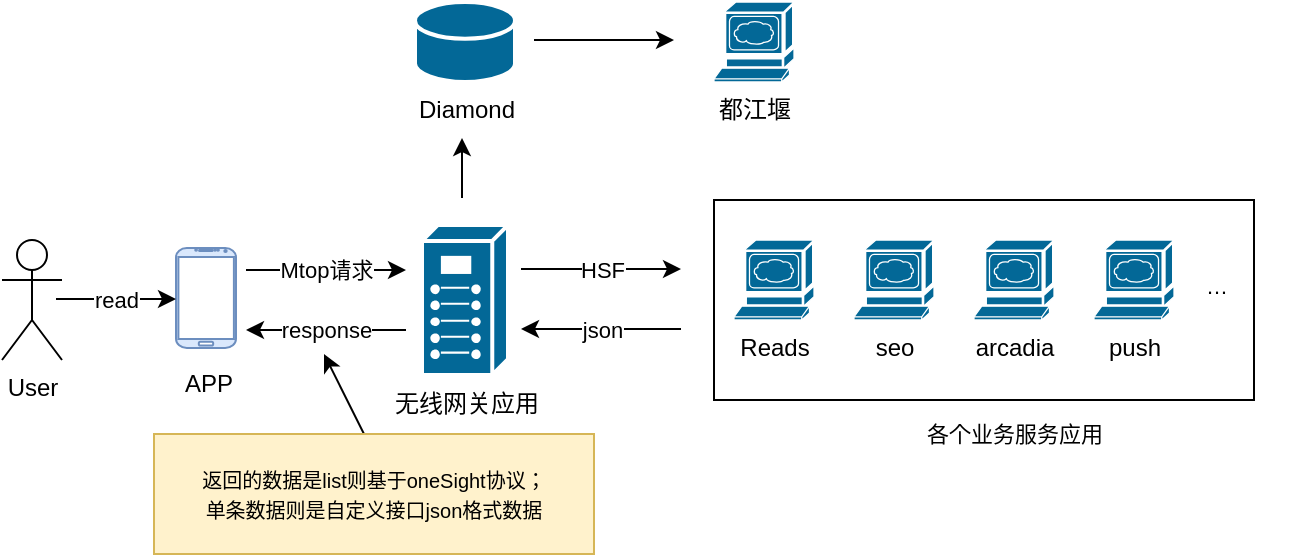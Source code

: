 <mxfile version="21.6.8" type="github">
  <diagram name="第 1 页" id="1T55bjNrYoNuEcZIeqms">
    <mxGraphModel dx="985" dy="430" grid="1" gridSize="10" guides="1" tooltips="1" connect="1" arrows="1" fold="1" page="1" pageScale="1" pageWidth="827" pageHeight="1169" math="0" shadow="0">
      <root>
        <mxCell id="0" />
        <mxCell id="1" parent="0" />
        <mxCell id="ZGF0PkuD0fe6nRyt2Hup-1" value="User" style="shape=umlActor;verticalLabelPosition=bottom;verticalAlign=top;html=1;" vertex="1" parent="1">
          <mxGeometry x="114" y="320" width="30" height="60" as="geometry" />
        </mxCell>
        <mxCell id="ZGF0PkuD0fe6nRyt2Hup-2" value="" style="verticalLabelPosition=bottom;verticalAlign=top;html=1;shadow=0;dashed=0;strokeWidth=1;shape=mxgraph.android.phone2;strokeColor=#6c8ebf;fillColor=#dae8fc;" vertex="1" parent="1">
          <mxGeometry x="201" y="324" width="30" height="50" as="geometry" />
        </mxCell>
        <mxCell id="ZGF0PkuD0fe6nRyt2Hup-3" value="APP" style="text;html=1;align=center;verticalAlign=middle;resizable=0;points=[];autosize=1;strokeColor=none;fillColor=none;" vertex="1" parent="1">
          <mxGeometry x="192" y="377" width="50" height="30" as="geometry" />
        </mxCell>
        <mxCell id="ZGF0PkuD0fe6nRyt2Hup-4" value="" style="endArrow=classic;html=1;rounded=0;" edge="1" parent="1">
          <mxGeometry relative="1" as="geometry">
            <mxPoint x="141" y="349.5" as="sourcePoint" />
            <mxPoint x="201" y="349.5" as="targetPoint" />
          </mxGeometry>
        </mxCell>
        <mxCell id="ZGF0PkuD0fe6nRyt2Hup-5" value="read" style="edgeLabel;resizable=0;html=1;align=center;verticalAlign=middle;" connectable="0" vertex="1" parent="ZGF0PkuD0fe6nRyt2Hup-4">
          <mxGeometry relative="1" as="geometry" />
        </mxCell>
        <mxCell id="ZGF0PkuD0fe6nRyt2Hup-6" value="无线网关应用" style="shape=mxgraph.cisco.misc.breakout_box;sketch=0;html=1;pointerEvents=1;dashed=0;fillColor=#036897;strokeColor=#ffffff;strokeWidth=2;verticalLabelPosition=bottom;verticalAlign=top;align=center;outlineConnect=0;" vertex="1" parent="1">
          <mxGeometry x="324" y="312.5" width="43" height="75" as="geometry" />
        </mxCell>
        <mxCell id="ZGF0PkuD0fe6nRyt2Hup-7" value="" style="endArrow=classic;html=1;rounded=0;" edge="1" parent="1">
          <mxGeometry relative="1" as="geometry">
            <mxPoint x="236" y="335" as="sourcePoint" />
            <mxPoint x="316" y="335" as="targetPoint" />
          </mxGeometry>
        </mxCell>
        <mxCell id="ZGF0PkuD0fe6nRyt2Hup-8" value="Mtop请求" style="edgeLabel;resizable=0;html=1;align=center;verticalAlign=middle;" connectable="0" vertex="1" parent="ZGF0PkuD0fe6nRyt2Hup-7">
          <mxGeometry relative="1" as="geometry" />
        </mxCell>
        <mxCell id="ZGF0PkuD0fe6nRyt2Hup-9" value="" style="endArrow=classic;html=1;rounded=0;" edge="1" parent="1">
          <mxGeometry relative="1" as="geometry">
            <mxPoint x="316" y="365" as="sourcePoint" />
            <mxPoint x="236" y="365" as="targetPoint" />
          </mxGeometry>
        </mxCell>
        <mxCell id="ZGF0PkuD0fe6nRyt2Hup-10" value="response" style="edgeLabel;resizable=0;html=1;align=center;verticalAlign=middle;" connectable="0" vertex="1" parent="ZGF0PkuD0fe6nRyt2Hup-9">
          <mxGeometry relative="1" as="geometry" />
        </mxCell>
        <mxCell id="ZGF0PkuD0fe6nRyt2Hup-11" value="" style="endArrow=classic;html=1;rounded=0;" edge="1" parent="1">
          <mxGeometry width="50" height="50" relative="1" as="geometry">
            <mxPoint x="295" y="417" as="sourcePoint" />
            <mxPoint x="275" y="377" as="targetPoint" />
          </mxGeometry>
        </mxCell>
        <mxCell id="ZGF0PkuD0fe6nRyt2Hup-12" value="&lt;font style=&quot;font-size: 10px;&quot;&gt;返回的数据是list则基于oneSight协议；&lt;br&gt;单条数据则是自定义接口json格式数据&lt;br&gt;&lt;/font&gt;" style="rounded=0;whiteSpace=wrap;html=1;fillColor=#fff2cc;strokeColor=#d6b656;" vertex="1" parent="1">
          <mxGeometry x="190" y="417" width="220" height="60" as="geometry" />
        </mxCell>
        <mxCell id="ZGF0PkuD0fe6nRyt2Hup-13" value="" style="rounded=0;whiteSpace=wrap;html=1;" vertex="1" parent="1">
          <mxGeometry x="470" y="300" width="270" height="100" as="geometry" />
        </mxCell>
        <mxCell id="ZGF0PkuD0fe6nRyt2Hup-14" value="Reads" style="shape=mxgraph.cisco.servers.www_server;sketch=0;html=1;pointerEvents=1;dashed=0;fillColor=#036897;strokeColor=#ffffff;strokeWidth=2;verticalLabelPosition=bottom;verticalAlign=top;align=center;outlineConnect=0;" vertex="1" parent="1">
          <mxGeometry x="480" y="320" width="40" height="40" as="geometry" />
        </mxCell>
        <mxCell id="ZGF0PkuD0fe6nRyt2Hup-15" value="seo" style="shape=mxgraph.cisco.servers.www_server;sketch=0;html=1;pointerEvents=1;dashed=0;fillColor=#036897;strokeColor=#ffffff;strokeWidth=2;verticalLabelPosition=bottom;verticalAlign=top;align=center;outlineConnect=0;" vertex="1" parent="1">
          <mxGeometry x="540" y="320" width="40" height="40" as="geometry" />
        </mxCell>
        <mxCell id="ZGF0PkuD0fe6nRyt2Hup-16" value="arcadia" style="shape=mxgraph.cisco.servers.www_server;sketch=0;html=1;pointerEvents=1;dashed=0;fillColor=#036897;strokeColor=#ffffff;strokeWidth=2;verticalLabelPosition=bottom;verticalAlign=top;align=center;outlineConnect=0;" vertex="1" parent="1">
          <mxGeometry x="600" y="320" width="40" height="40" as="geometry" />
        </mxCell>
        <mxCell id="ZGF0PkuD0fe6nRyt2Hup-17" value="push" style="shape=mxgraph.cisco.servers.www_server;sketch=0;html=1;pointerEvents=1;dashed=0;fillColor=#036897;strokeColor=#ffffff;strokeWidth=2;verticalLabelPosition=bottom;verticalAlign=top;align=center;outlineConnect=0;" vertex="1" parent="1">
          <mxGeometry x="660" y="320" width="40" height="40" as="geometry" />
        </mxCell>
        <mxCell id="ZGF0PkuD0fe6nRyt2Hup-18" value="…" style="edgeLabel;resizable=0;html=1;align=center;verticalAlign=middle;" connectable="0" vertex="1" parent="1">
          <mxGeometry x="760" y="349" as="geometry">
            <mxPoint x="-39" y="-6" as="offset" />
          </mxGeometry>
        </mxCell>
        <mxCell id="ZGF0PkuD0fe6nRyt2Hup-19" value="" style="endArrow=classic;html=1;rounded=0;" edge="1" parent="1">
          <mxGeometry relative="1" as="geometry">
            <mxPoint x="373.5" y="334.5" as="sourcePoint" />
            <mxPoint x="453.5" y="334.5" as="targetPoint" />
          </mxGeometry>
        </mxCell>
        <mxCell id="ZGF0PkuD0fe6nRyt2Hup-20" value="HSF" style="edgeLabel;resizable=0;html=1;align=center;verticalAlign=middle;" connectable="0" vertex="1" parent="ZGF0PkuD0fe6nRyt2Hup-19">
          <mxGeometry relative="1" as="geometry" />
        </mxCell>
        <mxCell id="ZGF0PkuD0fe6nRyt2Hup-21" value="" style="endArrow=classic;html=1;rounded=0;" edge="1" parent="1">
          <mxGeometry relative="1" as="geometry">
            <mxPoint x="453.5" y="364.5" as="sourcePoint" />
            <mxPoint x="373.5" y="364.5" as="targetPoint" />
          </mxGeometry>
        </mxCell>
        <mxCell id="ZGF0PkuD0fe6nRyt2Hup-22" value="json" style="edgeLabel;resizable=0;html=1;align=center;verticalAlign=middle;" connectable="0" vertex="1" parent="ZGF0PkuD0fe6nRyt2Hup-21">
          <mxGeometry relative="1" as="geometry" />
        </mxCell>
        <mxCell id="ZGF0PkuD0fe6nRyt2Hup-23" value="Diamond" style="shape=mxgraph.cisco.storage.relational_database;sketch=0;html=1;pointerEvents=1;dashed=0;fillColor=#036897;strokeColor=#ffffff;strokeWidth=2;verticalLabelPosition=bottom;verticalAlign=top;align=center;outlineConnect=0;" vertex="1" parent="1">
          <mxGeometry x="320.5" y="201" width="50" height="40" as="geometry" />
        </mxCell>
        <mxCell id="ZGF0PkuD0fe6nRyt2Hup-24" value="" style="endArrow=classic;html=1;rounded=0;" edge="1" parent="1">
          <mxGeometry width="50" height="50" relative="1" as="geometry">
            <mxPoint x="344" y="299" as="sourcePoint" />
            <mxPoint x="344" y="269" as="targetPoint" />
          </mxGeometry>
        </mxCell>
        <mxCell id="ZGF0PkuD0fe6nRyt2Hup-25" value="" style="endArrow=classic;html=1;rounded=0;" edge="1" parent="1">
          <mxGeometry width="50" height="50" relative="1" as="geometry">
            <mxPoint x="380" y="220" as="sourcePoint" />
            <mxPoint x="450" y="220" as="targetPoint" />
          </mxGeometry>
        </mxCell>
        <mxCell id="ZGF0PkuD0fe6nRyt2Hup-26" value="都江堰" style="shape=mxgraph.cisco.servers.www_server;sketch=0;html=1;pointerEvents=1;dashed=0;fillColor=#036897;strokeColor=#ffffff;strokeWidth=2;verticalLabelPosition=bottom;verticalAlign=top;align=center;outlineConnect=0;" vertex="1" parent="1">
          <mxGeometry x="470" y="201" width="40" height="40" as="geometry" />
        </mxCell>
        <mxCell id="ZGF0PkuD0fe6nRyt2Hup-27" value="各个业务服务应用" style="edgeLabel;resizable=0;html=1;align=center;verticalAlign=middle;" connectable="0" vertex="1" parent="1">
          <mxGeometry x="620" y="417" as="geometry" />
        </mxCell>
      </root>
    </mxGraphModel>
  </diagram>
</mxfile>
